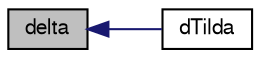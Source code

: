 digraph "delta"
{
  bgcolor="transparent";
  edge [fontname="FreeSans",fontsize="10",labelfontname="FreeSans",labelfontsize="10"];
  node [fontname="FreeSans",fontsize="10",shape=record];
  rankdir="LR";
  Node769 [label="delta",height=0.2,width=0.4,color="black", fillcolor="grey75", style="filled", fontcolor="black"];
  Node769 -> Node770 [dir="back",color="midnightblue",fontsize="10",style="solid",fontname="FreeSans"];
  Node770 [label="dTilda",height=0.2,width=0.4,color="black",URL="$a30914.html#ab2641fa1cd864038df9d9be837128bec",tooltip="Length scale. "];
}

